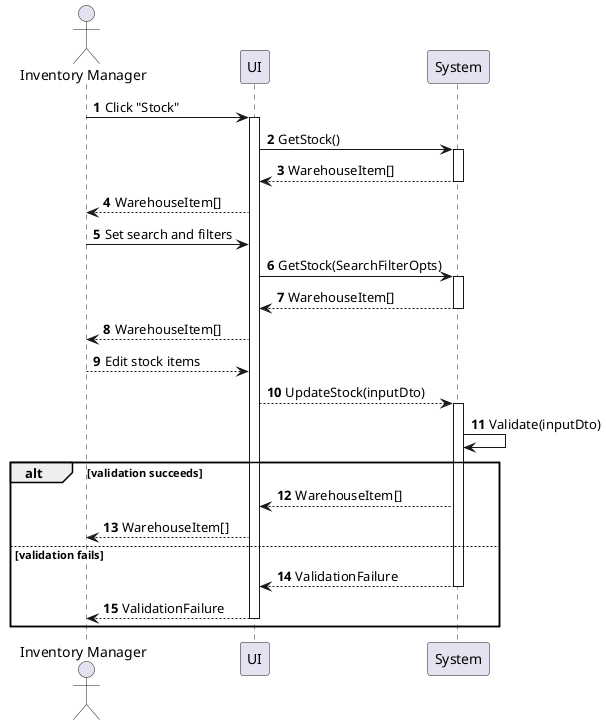 @startuml inventory-stock-manage
autonumber

actor "Inventory Manager" as a
participant UI as f
participant System as b

a -> f : Click "Stock"
activate f
f -> b : GetStock()
activate b
return WarehouseItem[]
f --> a : WarehouseItem[]
a -> f : Set search and filters
f -> b : GetStock(SearchFilterOpts)
activate b
return WarehouseItem[]
f --> a : WarehouseItem[]
a --> f : Edit stock items
f --> b : UpdateStock(inputDto)
activate b
b -> b : Validate(inputDto)
alt validation succeeds
    b --> f : WarehouseItem[]
    f --> a : WarehouseItem[]
else validation fails
    return ValidationFailure
    return ValidationFailure
end
@enduml